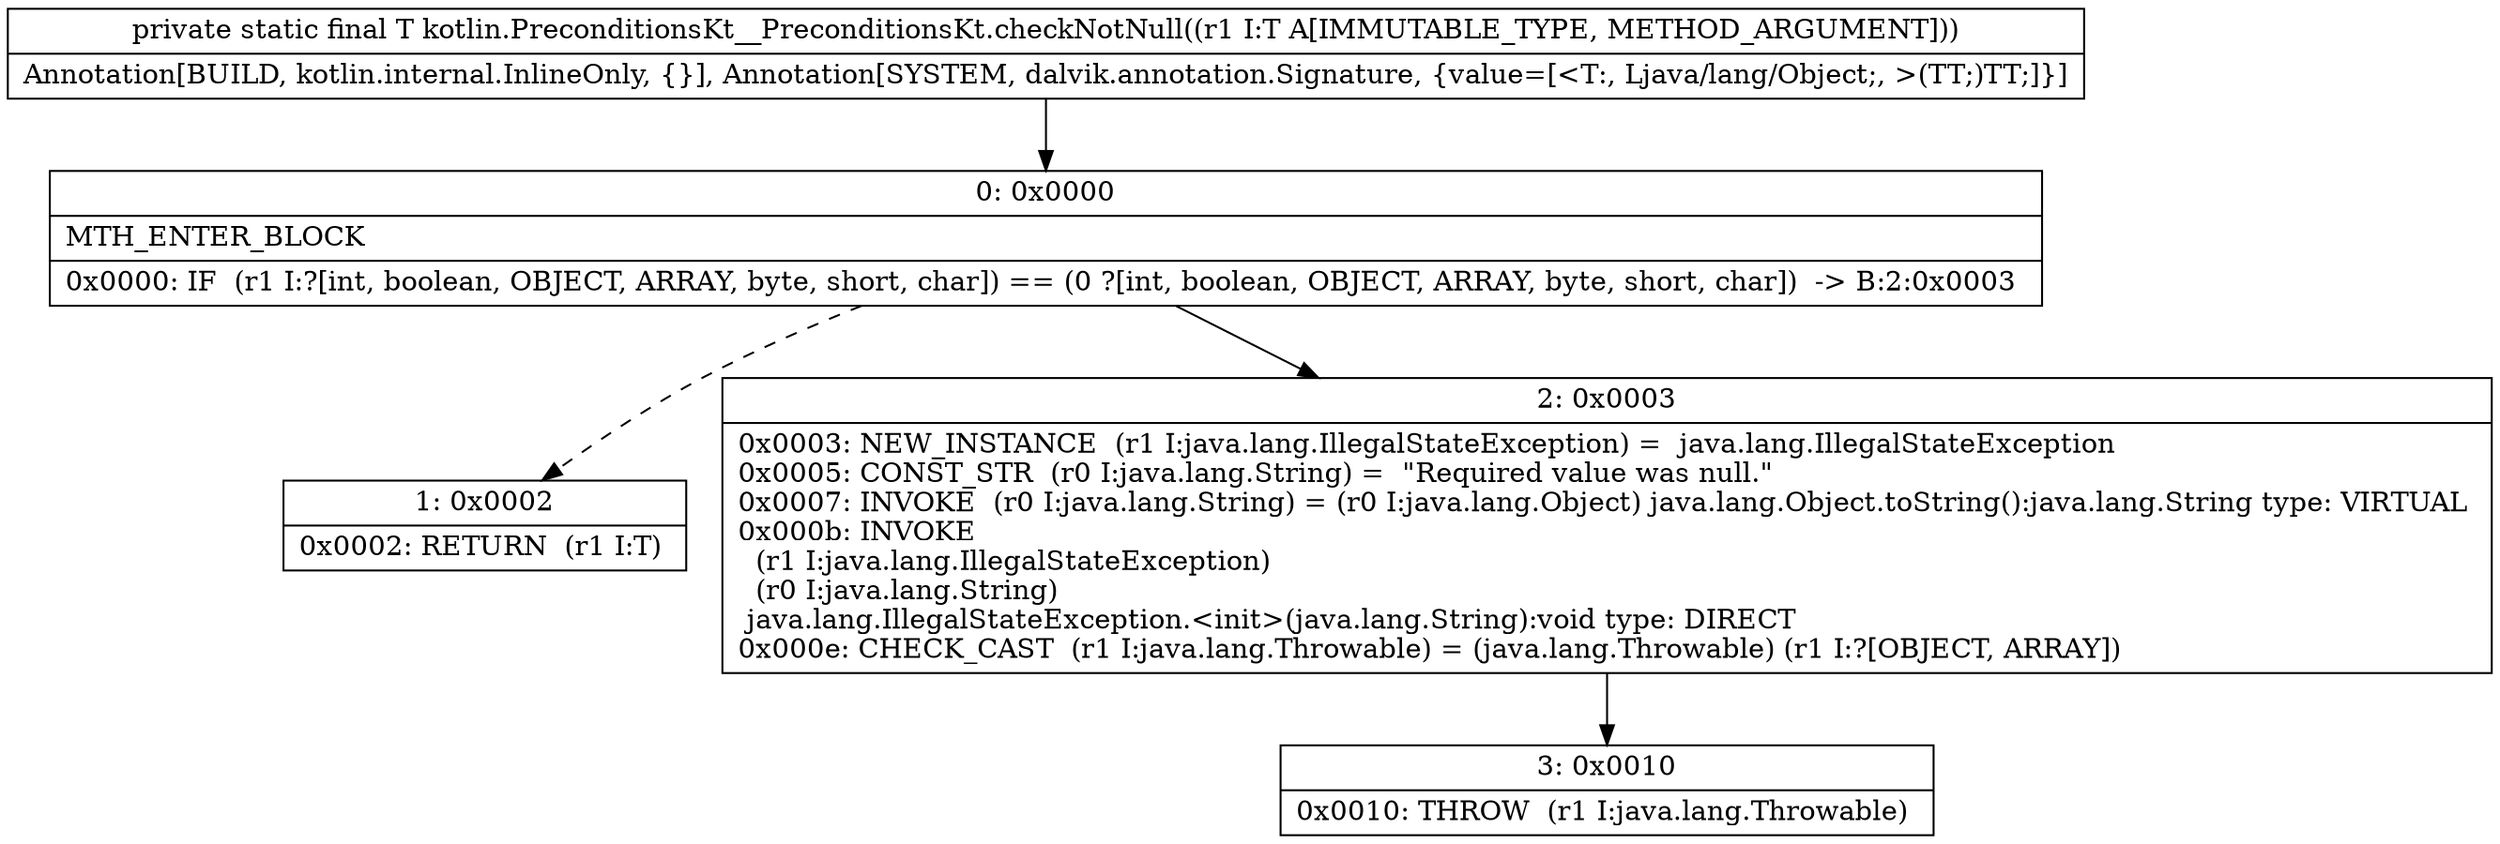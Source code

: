 digraph "CFG forkotlin.PreconditionsKt__PreconditionsKt.checkNotNull(Ljava\/lang\/Object;)Ljava\/lang\/Object;" {
Node_0 [shape=record,label="{0\:\ 0x0000|MTH_ENTER_BLOCK\l|0x0000: IF  (r1 I:?[int, boolean, OBJECT, ARRAY, byte, short, char]) == (0 ?[int, boolean, OBJECT, ARRAY, byte, short, char])  \-\> B:2:0x0003 \l}"];
Node_1 [shape=record,label="{1\:\ 0x0002|0x0002: RETURN  (r1 I:T) \l}"];
Node_2 [shape=record,label="{2\:\ 0x0003|0x0003: NEW_INSTANCE  (r1 I:java.lang.IllegalStateException) =  java.lang.IllegalStateException \l0x0005: CONST_STR  (r0 I:java.lang.String) =  \"Required value was null.\" \l0x0007: INVOKE  (r0 I:java.lang.String) = (r0 I:java.lang.Object) java.lang.Object.toString():java.lang.String type: VIRTUAL \l0x000b: INVOKE  \l  (r1 I:java.lang.IllegalStateException)\l  (r0 I:java.lang.String)\l java.lang.IllegalStateException.\<init\>(java.lang.String):void type: DIRECT \l0x000e: CHECK_CAST  (r1 I:java.lang.Throwable) = (java.lang.Throwable) (r1 I:?[OBJECT, ARRAY]) \l}"];
Node_3 [shape=record,label="{3\:\ 0x0010|0x0010: THROW  (r1 I:java.lang.Throwable) \l}"];
MethodNode[shape=record,label="{private static final T kotlin.PreconditionsKt__PreconditionsKt.checkNotNull((r1 I:T A[IMMUTABLE_TYPE, METHOD_ARGUMENT]))  | Annotation[BUILD, kotlin.internal.InlineOnly, \{\}], Annotation[SYSTEM, dalvik.annotation.Signature, \{value=[\<T:, Ljava\/lang\/Object;, \>(TT;)TT;]\}]\l}"];
MethodNode -> Node_0;
Node_0 -> Node_1[style=dashed];
Node_0 -> Node_2;
Node_2 -> Node_3;
}

